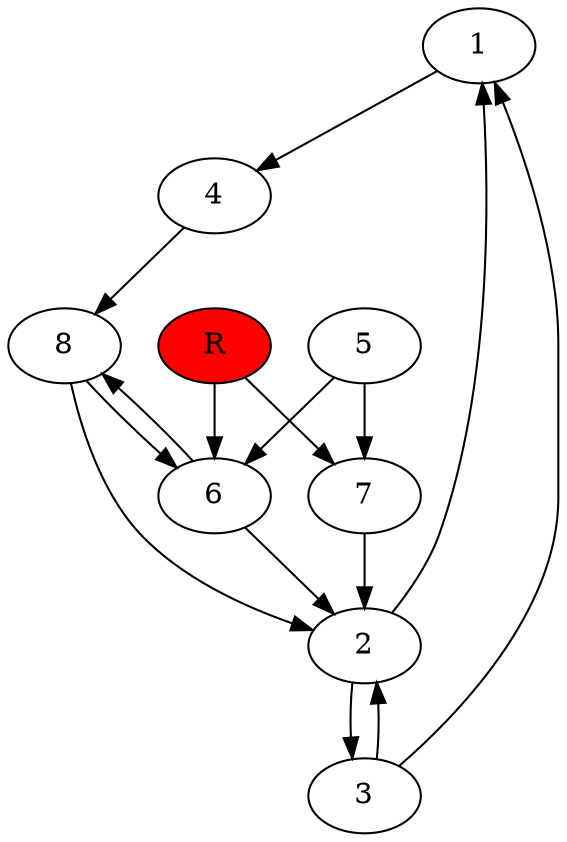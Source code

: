 digraph prb9690 {
	1
	2
	3
	4
	5
	6
	7
	8
	R [fillcolor="#ff0000" style=filled]
	1 -> 4
	2 -> 1
	2 -> 3
	3 -> 1
	3 -> 2
	4 -> 8
	5 -> 6
	5 -> 7
	6 -> 2
	6 -> 8
	7 -> 2
	8 -> 2
	8 -> 6
	R -> 6
	R -> 7
}
